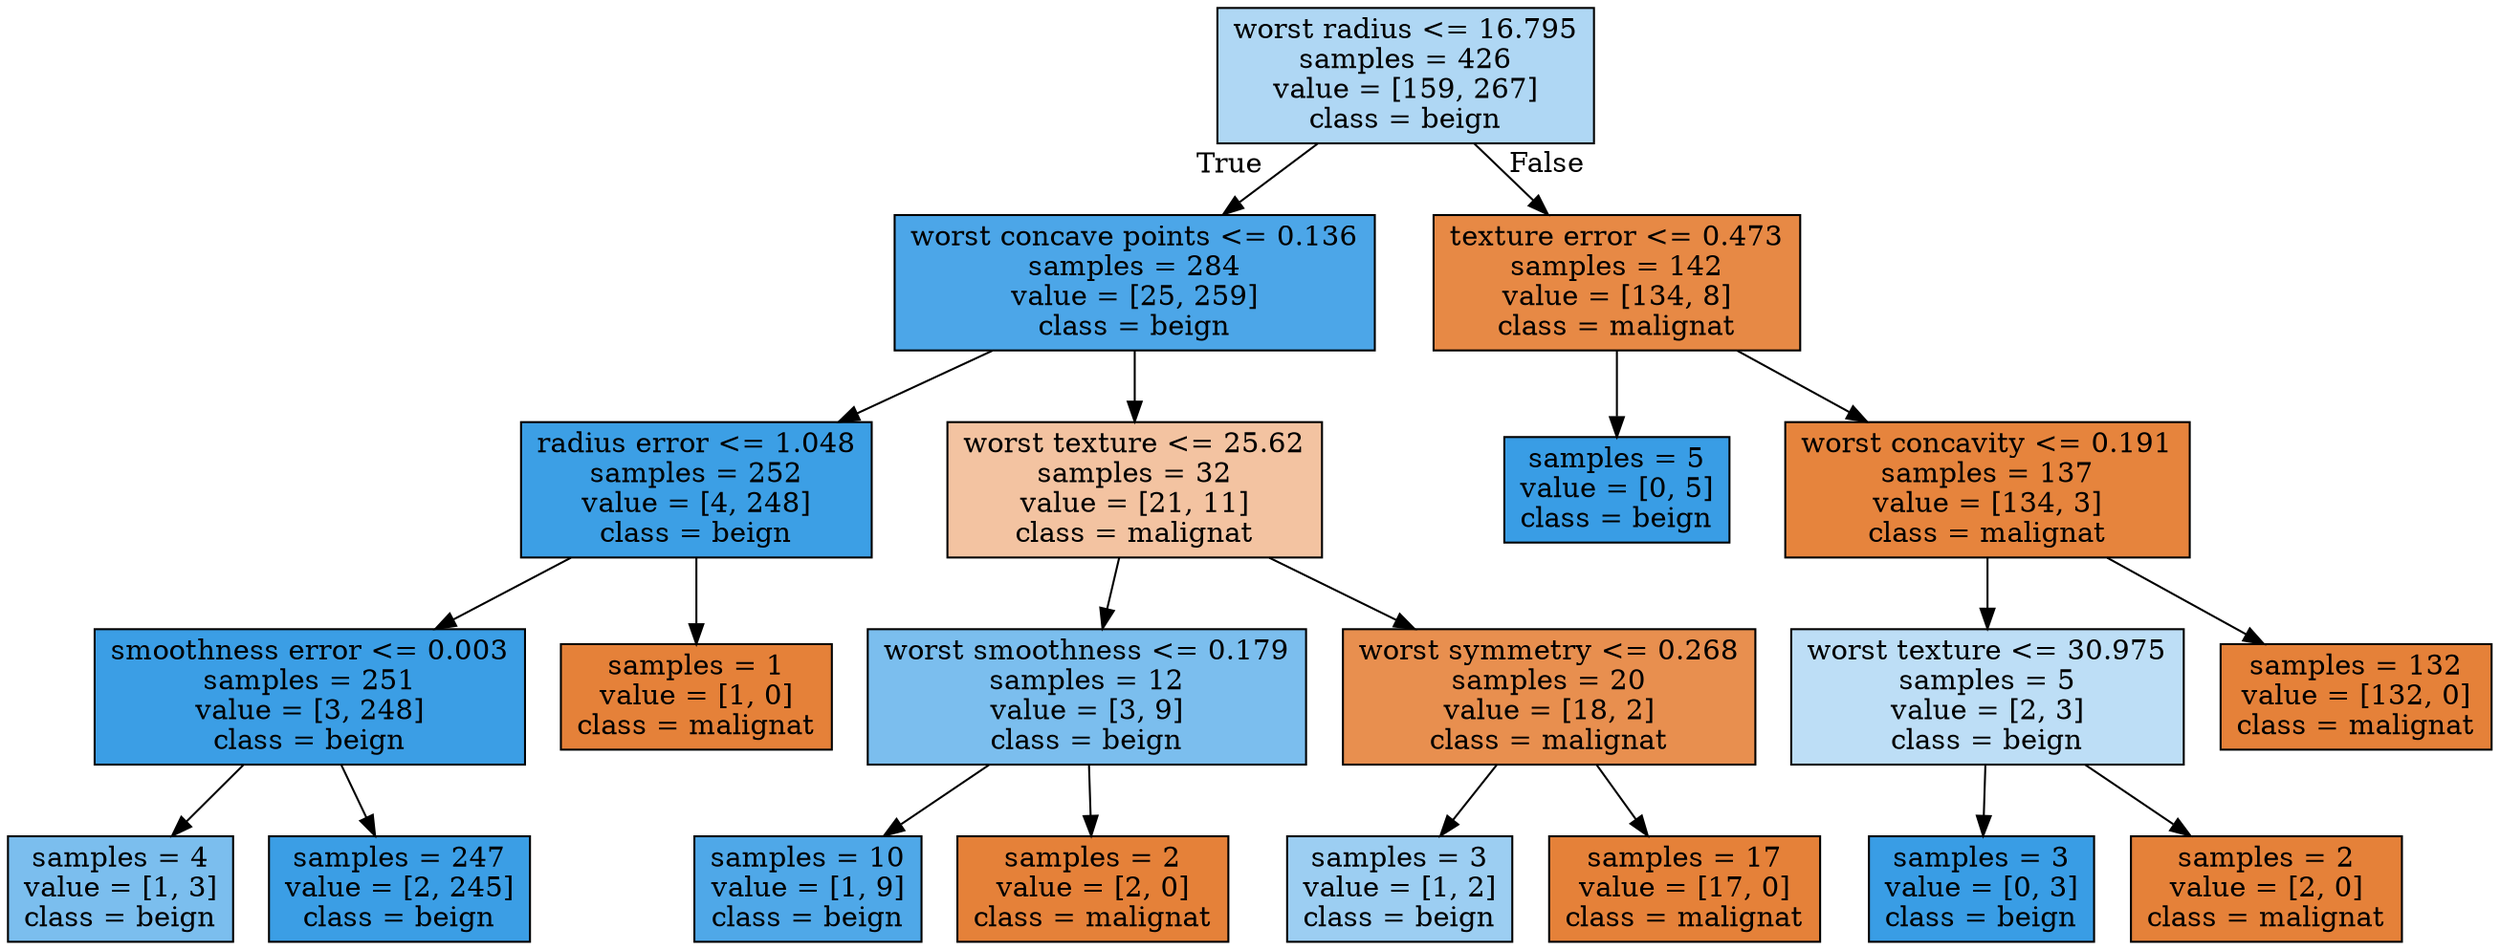 digraph Tree {
node [shape=box, style="filled", color="black"] ;
0 [label="worst radius <= 16.795\nsamples = 426\nvalue = [159, 267]\nclass = beign", fillcolor="#afd7f4"] ;
1 [label="worst concave points <= 0.136\nsamples = 284\nvalue = [25, 259]\nclass = beign", fillcolor="#4ca6e8"] ;
0 -> 1 [labeldistance=2.5, labelangle=45, headlabel="True"] ;
2 [label="radius error <= 1.048\nsamples = 252\nvalue = [4, 248]\nclass = beign", fillcolor="#3c9fe5"] ;
1 -> 2 ;
3 [label="smoothness error <= 0.003\nsamples = 251\nvalue = [3, 248]\nclass = beign", fillcolor="#3b9ee5"] ;
2 -> 3 ;
4 [label="samples = 4\nvalue = [1, 3]\nclass = beign", fillcolor="#7bbeee"] ;
3 -> 4 ;
5 [label="samples = 247\nvalue = [2, 245]\nclass = beign", fillcolor="#3b9ee5"] ;
3 -> 5 ;
6 [label="samples = 1\nvalue = [1, 0]\nclass = malignat", fillcolor="#e58139"] ;
2 -> 6 ;
7 [label="worst texture <= 25.62\nsamples = 32\nvalue = [21, 11]\nclass = malignat", fillcolor="#f3c3a1"] ;
1 -> 7 ;
8 [label="worst smoothness <= 0.179\nsamples = 12\nvalue = [3, 9]\nclass = beign", fillcolor="#7bbeee"] ;
7 -> 8 ;
9 [label="samples = 10\nvalue = [1, 9]\nclass = beign", fillcolor="#4fa8e8"] ;
8 -> 9 ;
10 [label="samples = 2\nvalue = [2, 0]\nclass = malignat", fillcolor="#e58139"] ;
8 -> 10 ;
11 [label="worst symmetry <= 0.268\nsamples = 20\nvalue = [18, 2]\nclass = malignat", fillcolor="#e88f4f"] ;
7 -> 11 ;
12 [label="samples = 3\nvalue = [1, 2]\nclass = beign", fillcolor="#9ccef2"] ;
11 -> 12 ;
13 [label="samples = 17\nvalue = [17, 0]\nclass = malignat", fillcolor="#e58139"] ;
11 -> 13 ;
14 [label="texture error <= 0.473\nsamples = 142\nvalue = [134, 8]\nclass = malignat", fillcolor="#e78945"] ;
0 -> 14 [labeldistance=2.5, labelangle=-45, headlabel="False"] ;
15 [label="samples = 5\nvalue = [0, 5]\nclass = beign", fillcolor="#399de5"] ;
14 -> 15 ;
16 [label="worst concavity <= 0.191\nsamples = 137\nvalue = [134, 3]\nclass = malignat", fillcolor="#e6843d"] ;
14 -> 16 ;
17 [label="worst texture <= 30.975\nsamples = 5\nvalue = [2, 3]\nclass = beign", fillcolor="#bddef6"] ;
16 -> 17 ;
18 [label="samples = 3\nvalue = [0, 3]\nclass = beign", fillcolor="#399de5"] ;
17 -> 18 ;
19 [label="samples = 2\nvalue = [2, 0]\nclass = malignat", fillcolor="#e58139"] ;
17 -> 19 ;
20 [label="samples = 132\nvalue = [132, 0]\nclass = malignat", fillcolor="#e58139"] ;
16 -> 20 ;
}